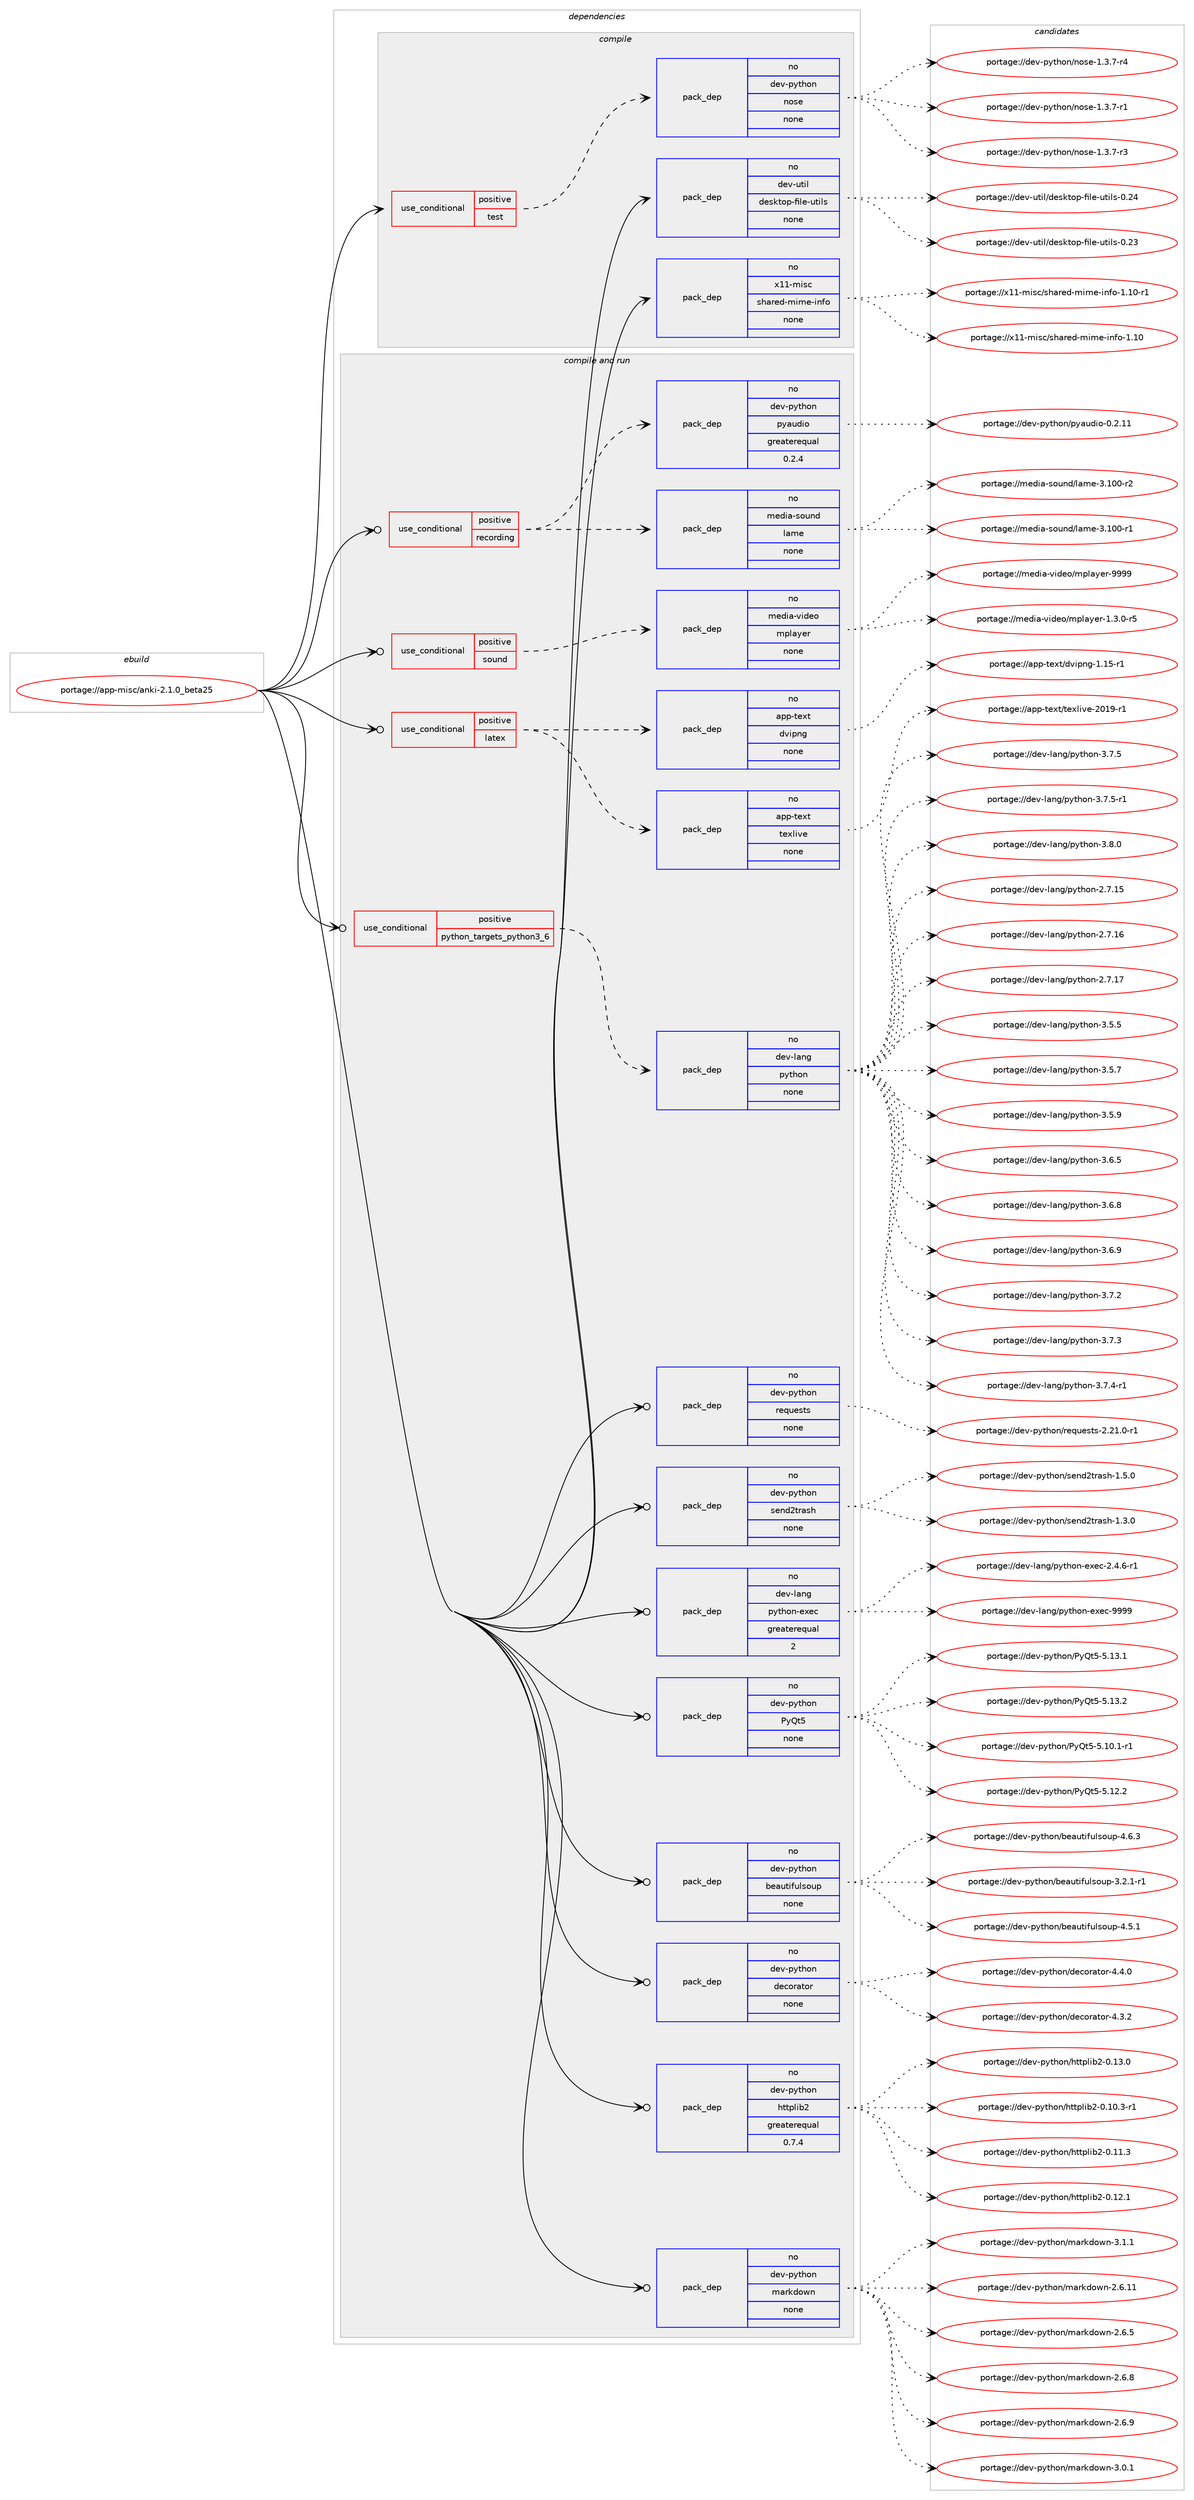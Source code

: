 digraph prolog {

# *************
# Graph options
# *************

newrank=true;
concentrate=true;
compound=true;
graph [rankdir=LR,fontname=Helvetica,fontsize=10,ranksep=1.5];#, ranksep=2.5, nodesep=0.2];
edge  [arrowhead=vee];
node  [fontname=Helvetica,fontsize=10];

# **********
# The ebuild
# **********

subgraph cluster_leftcol {
color=gray;
rank=same;
label=<<i>ebuild</i>>;
id [label="portage://app-misc/anki-2.1.0_beta25", color=red, width=4, href="../app-misc/anki-2.1.0_beta25.svg"];
}

# ****************
# The dependencies
# ****************

subgraph cluster_midcol {
color=gray;
label=<<i>dependencies</i>>;
subgraph cluster_compile {
fillcolor="#eeeeee";
style=filled;
label=<<i>compile</i>>;
subgraph cond8370 {
dependency33260 [label=<<TABLE BORDER="0" CELLBORDER="1" CELLSPACING="0" CELLPADDING="4"><TR><TD ROWSPAN="3" CELLPADDING="10">use_conditional</TD></TR><TR><TD>positive</TD></TR><TR><TD>test</TD></TR></TABLE>>, shape=none, color=red];
subgraph pack24356 {
dependency33261 [label=<<TABLE BORDER="0" CELLBORDER="1" CELLSPACING="0" CELLPADDING="4" WIDTH="220"><TR><TD ROWSPAN="6" CELLPADDING="30">pack_dep</TD></TR><TR><TD WIDTH="110">no</TD></TR><TR><TD>dev-python</TD></TR><TR><TD>nose</TD></TR><TR><TD>none</TD></TR><TR><TD></TD></TR></TABLE>>, shape=none, color=blue];
}
dependency33260:e -> dependency33261:w [weight=20,style="dashed",arrowhead="vee"];
}
id:e -> dependency33260:w [weight=20,style="solid",arrowhead="vee"];
subgraph pack24357 {
dependency33262 [label=<<TABLE BORDER="0" CELLBORDER="1" CELLSPACING="0" CELLPADDING="4" WIDTH="220"><TR><TD ROWSPAN="6" CELLPADDING="30">pack_dep</TD></TR><TR><TD WIDTH="110">no</TD></TR><TR><TD>dev-util</TD></TR><TR><TD>desktop-file-utils</TD></TR><TR><TD>none</TD></TR><TR><TD></TD></TR></TABLE>>, shape=none, color=blue];
}
id:e -> dependency33262:w [weight=20,style="solid",arrowhead="vee"];
subgraph pack24358 {
dependency33263 [label=<<TABLE BORDER="0" CELLBORDER="1" CELLSPACING="0" CELLPADDING="4" WIDTH="220"><TR><TD ROWSPAN="6" CELLPADDING="30">pack_dep</TD></TR><TR><TD WIDTH="110">no</TD></TR><TR><TD>x11-misc</TD></TR><TR><TD>shared-mime-info</TD></TR><TR><TD>none</TD></TR><TR><TD></TD></TR></TABLE>>, shape=none, color=blue];
}
id:e -> dependency33263:w [weight=20,style="solid",arrowhead="vee"];
}
subgraph cluster_compileandrun {
fillcolor="#eeeeee";
style=filled;
label=<<i>compile and run</i>>;
subgraph cond8371 {
dependency33264 [label=<<TABLE BORDER="0" CELLBORDER="1" CELLSPACING="0" CELLPADDING="4"><TR><TD ROWSPAN="3" CELLPADDING="10">use_conditional</TD></TR><TR><TD>positive</TD></TR><TR><TD>latex</TD></TR></TABLE>>, shape=none, color=red];
subgraph pack24359 {
dependency33265 [label=<<TABLE BORDER="0" CELLBORDER="1" CELLSPACING="0" CELLPADDING="4" WIDTH="220"><TR><TD ROWSPAN="6" CELLPADDING="30">pack_dep</TD></TR><TR><TD WIDTH="110">no</TD></TR><TR><TD>app-text</TD></TR><TR><TD>texlive</TD></TR><TR><TD>none</TD></TR><TR><TD></TD></TR></TABLE>>, shape=none, color=blue];
}
dependency33264:e -> dependency33265:w [weight=20,style="dashed",arrowhead="vee"];
subgraph pack24360 {
dependency33266 [label=<<TABLE BORDER="0" CELLBORDER="1" CELLSPACING="0" CELLPADDING="4" WIDTH="220"><TR><TD ROWSPAN="6" CELLPADDING="30">pack_dep</TD></TR><TR><TD WIDTH="110">no</TD></TR><TR><TD>app-text</TD></TR><TR><TD>dvipng</TD></TR><TR><TD>none</TD></TR><TR><TD></TD></TR></TABLE>>, shape=none, color=blue];
}
dependency33264:e -> dependency33266:w [weight=20,style="dashed",arrowhead="vee"];
}
id:e -> dependency33264:w [weight=20,style="solid",arrowhead="odotvee"];
subgraph cond8372 {
dependency33267 [label=<<TABLE BORDER="0" CELLBORDER="1" CELLSPACING="0" CELLPADDING="4"><TR><TD ROWSPAN="3" CELLPADDING="10">use_conditional</TD></TR><TR><TD>positive</TD></TR><TR><TD>python_targets_python3_6</TD></TR></TABLE>>, shape=none, color=red];
subgraph pack24361 {
dependency33268 [label=<<TABLE BORDER="0" CELLBORDER="1" CELLSPACING="0" CELLPADDING="4" WIDTH="220"><TR><TD ROWSPAN="6" CELLPADDING="30">pack_dep</TD></TR><TR><TD WIDTH="110">no</TD></TR><TR><TD>dev-lang</TD></TR><TR><TD>python</TD></TR><TR><TD>none</TD></TR><TR><TD></TD></TR></TABLE>>, shape=none, color=blue];
}
dependency33267:e -> dependency33268:w [weight=20,style="dashed",arrowhead="vee"];
}
id:e -> dependency33267:w [weight=20,style="solid",arrowhead="odotvee"];
subgraph cond8373 {
dependency33269 [label=<<TABLE BORDER="0" CELLBORDER="1" CELLSPACING="0" CELLPADDING="4"><TR><TD ROWSPAN="3" CELLPADDING="10">use_conditional</TD></TR><TR><TD>positive</TD></TR><TR><TD>recording</TD></TR></TABLE>>, shape=none, color=red];
subgraph pack24362 {
dependency33270 [label=<<TABLE BORDER="0" CELLBORDER="1" CELLSPACING="0" CELLPADDING="4" WIDTH="220"><TR><TD ROWSPAN="6" CELLPADDING="30">pack_dep</TD></TR><TR><TD WIDTH="110">no</TD></TR><TR><TD>media-sound</TD></TR><TR><TD>lame</TD></TR><TR><TD>none</TD></TR><TR><TD></TD></TR></TABLE>>, shape=none, color=blue];
}
dependency33269:e -> dependency33270:w [weight=20,style="dashed",arrowhead="vee"];
subgraph pack24363 {
dependency33271 [label=<<TABLE BORDER="0" CELLBORDER="1" CELLSPACING="0" CELLPADDING="4" WIDTH="220"><TR><TD ROWSPAN="6" CELLPADDING="30">pack_dep</TD></TR><TR><TD WIDTH="110">no</TD></TR><TR><TD>dev-python</TD></TR><TR><TD>pyaudio</TD></TR><TR><TD>greaterequal</TD></TR><TR><TD>0.2.4</TD></TR></TABLE>>, shape=none, color=blue];
}
dependency33269:e -> dependency33271:w [weight=20,style="dashed",arrowhead="vee"];
}
id:e -> dependency33269:w [weight=20,style="solid",arrowhead="odotvee"];
subgraph cond8374 {
dependency33272 [label=<<TABLE BORDER="0" CELLBORDER="1" CELLSPACING="0" CELLPADDING="4"><TR><TD ROWSPAN="3" CELLPADDING="10">use_conditional</TD></TR><TR><TD>positive</TD></TR><TR><TD>sound</TD></TR></TABLE>>, shape=none, color=red];
subgraph pack24364 {
dependency33273 [label=<<TABLE BORDER="0" CELLBORDER="1" CELLSPACING="0" CELLPADDING="4" WIDTH="220"><TR><TD ROWSPAN="6" CELLPADDING="30">pack_dep</TD></TR><TR><TD WIDTH="110">no</TD></TR><TR><TD>media-video</TD></TR><TR><TD>mplayer</TD></TR><TR><TD>none</TD></TR><TR><TD></TD></TR></TABLE>>, shape=none, color=blue];
}
dependency33272:e -> dependency33273:w [weight=20,style="dashed",arrowhead="vee"];
}
id:e -> dependency33272:w [weight=20,style="solid",arrowhead="odotvee"];
subgraph pack24365 {
dependency33274 [label=<<TABLE BORDER="0" CELLBORDER="1" CELLSPACING="0" CELLPADDING="4" WIDTH="220"><TR><TD ROWSPAN="6" CELLPADDING="30">pack_dep</TD></TR><TR><TD WIDTH="110">no</TD></TR><TR><TD>dev-lang</TD></TR><TR><TD>python-exec</TD></TR><TR><TD>greaterequal</TD></TR><TR><TD>2</TD></TR></TABLE>>, shape=none, color=blue];
}
id:e -> dependency33274:w [weight=20,style="solid",arrowhead="odotvee"];
subgraph pack24366 {
dependency33275 [label=<<TABLE BORDER="0" CELLBORDER="1" CELLSPACING="0" CELLPADDING="4" WIDTH="220"><TR><TD ROWSPAN="6" CELLPADDING="30">pack_dep</TD></TR><TR><TD WIDTH="110">no</TD></TR><TR><TD>dev-python</TD></TR><TR><TD>PyQt5</TD></TR><TR><TD>none</TD></TR><TR><TD></TD></TR></TABLE>>, shape=none, color=blue];
}
id:e -> dependency33275:w [weight=20,style="solid",arrowhead="odotvee"];
subgraph pack24367 {
dependency33276 [label=<<TABLE BORDER="0" CELLBORDER="1" CELLSPACING="0" CELLPADDING="4" WIDTH="220"><TR><TD ROWSPAN="6" CELLPADDING="30">pack_dep</TD></TR><TR><TD WIDTH="110">no</TD></TR><TR><TD>dev-python</TD></TR><TR><TD>beautifulsoup</TD></TR><TR><TD>none</TD></TR><TR><TD></TD></TR></TABLE>>, shape=none, color=blue];
}
id:e -> dependency33276:w [weight=20,style="solid",arrowhead="odotvee"];
subgraph pack24368 {
dependency33277 [label=<<TABLE BORDER="0" CELLBORDER="1" CELLSPACING="0" CELLPADDING="4" WIDTH="220"><TR><TD ROWSPAN="6" CELLPADDING="30">pack_dep</TD></TR><TR><TD WIDTH="110">no</TD></TR><TR><TD>dev-python</TD></TR><TR><TD>decorator</TD></TR><TR><TD>none</TD></TR><TR><TD></TD></TR></TABLE>>, shape=none, color=blue];
}
id:e -> dependency33277:w [weight=20,style="solid",arrowhead="odotvee"];
subgraph pack24369 {
dependency33278 [label=<<TABLE BORDER="0" CELLBORDER="1" CELLSPACING="0" CELLPADDING="4" WIDTH="220"><TR><TD ROWSPAN="6" CELLPADDING="30">pack_dep</TD></TR><TR><TD WIDTH="110">no</TD></TR><TR><TD>dev-python</TD></TR><TR><TD>httplib2</TD></TR><TR><TD>greaterequal</TD></TR><TR><TD>0.7.4</TD></TR></TABLE>>, shape=none, color=blue];
}
id:e -> dependency33278:w [weight=20,style="solid",arrowhead="odotvee"];
subgraph pack24370 {
dependency33279 [label=<<TABLE BORDER="0" CELLBORDER="1" CELLSPACING="0" CELLPADDING="4" WIDTH="220"><TR><TD ROWSPAN="6" CELLPADDING="30">pack_dep</TD></TR><TR><TD WIDTH="110">no</TD></TR><TR><TD>dev-python</TD></TR><TR><TD>markdown</TD></TR><TR><TD>none</TD></TR><TR><TD></TD></TR></TABLE>>, shape=none, color=blue];
}
id:e -> dependency33279:w [weight=20,style="solid",arrowhead="odotvee"];
subgraph pack24371 {
dependency33280 [label=<<TABLE BORDER="0" CELLBORDER="1" CELLSPACING="0" CELLPADDING="4" WIDTH="220"><TR><TD ROWSPAN="6" CELLPADDING="30">pack_dep</TD></TR><TR><TD WIDTH="110">no</TD></TR><TR><TD>dev-python</TD></TR><TR><TD>requests</TD></TR><TR><TD>none</TD></TR><TR><TD></TD></TR></TABLE>>, shape=none, color=blue];
}
id:e -> dependency33280:w [weight=20,style="solid",arrowhead="odotvee"];
subgraph pack24372 {
dependency33281 [label=<<TABLE BORDER="0" CELLBORDER="1" CELLSPACING="0" CELLPADDING="4" WIDTH="220"><TR><TD ROWSPAN="6" CELLPADDING="30">pack_dep</TD></TR><TR><TD WIDTH="110">no</TD></TR><TR><TD>dev-python</TD></TR><TR><TD>send2trash</TD></TR><TR><TD>none</TD></TR><TR><TD></TD></TR></TABLE>>, shape=none, color=blue];
}
id:e -> dependency33281:w [weight=20,style="solid",arrowhead="odotvee"];
}
subgraph cluster_run {
fillcolor="#eeeeee";
style=filled;
label=<<i>run</i>>;
}
}

# **************
# The candidates
# **************

subgraph cluster_choices {
rank=same;
color=gray;
label=<<i>candidates</i>>;

subgraph choice24356 {
color=black;
nodesep=1;
choiceportage10010111845112121116104111110471101111151014549465146554511449 [label="portage://dev-python/nose-1.3.7-r1", color=red, width=4,href="../dev-python/nose-1.3.7-r1.svg"];
choiceportage10010111845112121116104111110471101111151014549465146554511451 [label="portage://dev-python/nose-1.3.7-r3", color=red, width=4,href="../dev-python/nose-1.3.7-r3.svg"];
choiceportage10010111845112121116104111110471101111151014549465146554511452 [label="portage://dev-python/nose-1.3.7-r4", color=red, width=4,href="../dev-python/nose-1.3.7-r4.svg"];
dependency33261:e -> choiceportage10010111845112121116104111110471101111151014549465146554511449:w [style=dotted,weight="100"];
dependency33261:e -> choiceportage10010111845112121116104111110471101111151014549465146554511451:w [style=dotted,weight="100"];
dependency33261:e -> choiceportage10010111845112121116104111110471101111151014549465146554511452:w [style=dotted,weight="100"];
}
subgraph choice24357 {
color=black;
nodesep=1;
choiceportage100101118451171161051084710010111510711611111245102105108101451171161051081154548465051 [label="portage://dev-util/desktop-file-utils-0.23", color=red, width=4,href="../dev-util/desktop-file-utils-0.23.svg"];
choiceportage100101118451171161051084710010111510711611111245102105108101451171161051081154548465052 [label="portage://dev-util/desktop-file-utils-0.24", color=red, width=4,href="../dev-util/desktop-file-utils-0.24.svg"];
dependency33262:e -> choiceportage100101118451171161051084710010111510711611111245102105108101451171161051081154548465051:w [style=dotted,weight="100"];
dependency33262:e -> choiceportage100101118451171161051084710010111510711611111245102105108101451171161051081154548465052:w [style=dotted,weight="100"];
}
subgraph choice24358 {
color=black;
nodesep=1;
choiceportage12049494510910511599471151049711410110045109105109101451051101021114549464948 [label="portage://x11-misc/shared-mime-info-1.10", color=red, width=4,href="../x11-misc/shared-mime-info-1.10.svg"];
choiceportage120494945109105115994711510497114101100451091051091014510511010211145494649484511449 [label="portage://x11-misc/shared-mime-info-1.10-r1", color=red, width=4,href="../x11-misc/shared-mime-info-1.10-r1.svg"];
dependency33263:e -> choiceportage12049494510910511599471151049711410110045109105109101451051101021114549464948:w [style=dotted,weight="100"];
dependency33263:e -> choiceportage120494945109105115994711510497114101100451091051091014510511010211145494649484511449:w [style=dotted,weight="100"];
}
subgraph choice24359 {
color=black;
nodesep=1;
choiceportage97112112451161011201164711610112010810511810145504849574511449 [label="portage://app-text/texlive-2019-r1", color=red, width=4,href="../app-text/texlive-2019-r1.svg"];
dependency33265:e -> choiceportage97112112451161011201164711610112010810511810145504849574511449:w [style=dotted,weight="100"];
}
subgraph choice24360 {
color=black;
nodesep=1;
choiceportage97112112451161011201164710011810511211010345494649534511449 [label="portage://app-text/dvipng-1.15-r1", color=red, width=4,href="../app-text/dvipng-1.15-r1.svg"];
dependency33266:e -> choiceportage97112112451161011201164710011810511211010345494649534511449:w [style=dotted,weight="100"];
}
subgraph choice24361 {
color=black;
nodesep=1;
choiceportage10010111845108971101034711212111610411111045504655464953 [label="portage://dev-lang/python-2.7.15", color=red, width=4,href="../dev-lang/python-2.7.15.svg"];
choiceportage10010111845108971101034711212111610411111045504655464954 [label="portage://dev-lang/python-2.7.16", color=red, width=4,href="../dev-lang/python-2.7.16.svg"];
choiceportage10010111845108971101034711212111610411111045504655464955 [label="portage://dev-lang/python-2.7.17", color=red, width=4,href="../dev-lang/python-2.7.17.svg"];
choiceportage100101118451089711010347112121116104111110455146534653 [label="portage://dev-lang/python-3.5.5", color=red, width=4,href="../dev-lang/python-3.5.5.svg"];
choiceportage100101118451089711010347112121116104111110455146534655 [label="portage://dev-lang/python-3.5.7", color=red, width=4,href="../dev-lang/python-3.5.7.svg"];
choiceportage100101118451089711010347112121116104111110455146534657 [label="portage://dev-lang/python-3.5.9", color=red, width=4,href="../dev-lang/python-3.5.9.svg"];
choiceportage100101118451089711010347112121116104111110455146544653 [label="portage://dev-lang/python-3.6.5", color=red, width=4,href="../dev-lang/python-3.6.5.svg"];
choiceportage100101118451089711010347112121116104111110455146544656 [label="portage://dev-lang/python-3.6.8", color=red, width=4,href="../dev-lang/python-3.6.8.svg"];
choiceportage100101118451089711010347112121116104111110455146544657 [label="portage://dev-lang/python-3.6.9", color=red, width=4,href="../dev-lang/python-3.6.9.svg"];
choiceportage100101118451089711010347112121116104111110455146554650 [label="portage://dev-lang/python-3.7.2", color=red, width=4,href="../dev-lang/python-3.7.2.svg"];
choiceportage100101118451089711010347112121116104111110455146554651 [label="portage://dev-lang/python-3.7.3", color=red, width=4,href="../dev-lang/python-3.7.3.svg"];
choiceportage1001011184510897110103471121211161041111104551465546524511449 [label="portage://dev-lang/python-3.7.4-r1", color=red, width=4,href="../dev-lang/python-3.7.4-r1.svg"];
choiceportage100101118451089711010347112121116104111110455146554653 [label="portage://dev-lang/python-3.7.5", color=red, width=4,href="../dev-lang/python-3.7.5.svg"];
choiceportage1001011184510897110103471121211161041111104551465546534511449 [label="portage://dev-lang/python-3.7.5-r1", color=red, width=4,href="../dev-lang/python-3.7.5-r1.svg"];
choiceportage100101118451089711010347112121116104111110455146564648 [label="portage://dev-lang/python-3.8.0", color=red, width=4,href="../dev-lang/python-3.8.0.svg"];
dependency33268:e -> choiceportage10010111845108971101034711212111610411111045504655464953:w [style=dotted,weight="100"];
dependency33268:e -> choiceportage10010111845108971101034711212111610411111045504655464954:w [style=dotted,weight="100"];
dependency33268:e -> choiceportage10010111845108971101034711212111610411111045504655464955:w [style=dotted,weight="100"];
dependency33268:e -> choiceportage100101118451089711010347112121116104111110455146534653:w [style=dotted,weight="100"];
dependency33268:e -> choiceportage100101118451089711010347112121116104111110455146534655:w [style=dotted,weight="100"];
dependency33268:e -> choiceportage100101118451089711010347112121116104111110455146534657:w [style=dotted,weight="100"];
dependency33268:e -> choiceportage100101118451089711010347112121116104111110455146544653:w [style=dotted,weight="100"];
dependency33268:e -> choiceportage100101118451089711010347112121116104111110455146544656:w [style=dotted,weight="100"];
dependency33268:e -> choiceportage100101118451089711010347112121116104111110455146544657:w [style=dotted,weight="100"];
dependency33268:e -> choiceportage100101118451089711010347112121116104111110455146554650:w [style=dotted,weight="100"];
dependency33268:e -> choiceportage100101118451089711010347112121116104111110455146554651:w [style=dotted,weight="100"];
dependency33268:e -> choiceportage1001011184510897110103471121211161041111104551465546524511449:w [style=dotted,weight="100"];
dependency33268:e -> choiceportage100101118451089711010347112121116104111110455146554653:w [style=dotted,weight="100"];
dependency33268:e -> choiceportage1001011184510897110103471121211161041111104551465546534511449:w [style=dotted,weight="100"];
dependency33268:e -> choiceportage100101118451089711010347112121116104111110455146564648:w [style=dotted,weight="100"];
}
subgraph choice24362 {
color=black;
nodesep=1;
choiceportage109101100105974511511111711010047108971091014551464948484511449 [label="portage://media-sound/lame-3.100-r1", color=red, width=4,href="../media-sound/lame-3.100-r1.svg"];
choiceportage109101100105974511511111711010047108971091014551464948484511450 [label="portage://media-sound/lame-3.100-r2", color=red, width=4,href="../media-sound/lame-3.100-r2.svg"];
dependency33270:e -> choiceportage109101100105974511511111711010047108971091014551464948484511449:w [style=dotted,weight="100"];
dependency33270:e -> choiceportage109101100105974511511111711010047108971091014551464948484511450:w [style=dotted,weight="100"];
}
subgraph choice24363 {
color=black;
nodesep=1;
choiceportage10010111845112121116104111110471121219711710010511145484650464949 [label="portage://dev-python/pyaudio-0.2.11", color=red, width=4,href="../dev-python/pyaudio-0.2.11.svg"];
dependency33271:e -> choiceportage10010111845112121116104111110471121219711710010511145484650464949:w [style=dotted,weight="100"];
}
subgraph choice24364 {
color=black;
nodesep=1;
choiceportage109101100105974511810510010111147109112108971211011144549465146484511453 [label="portage://media-video/mplayer-1.3.0-r5", color=red, width=4,href="../media-video/mplayer-1.3.0-r5.svg"];
choiceportage109101100105974511810510010111147109112108971211011144557575757 [label="portage://media-video/mplayer-9999", color=red, width=4,href="../media-video/mplayer-9999.svg"];
dependency33273:e -> choiceportage109101100105974511810510010111147109112108971211011144549465146484511453:w [style=dotted,weight="100"];
dependency33273:e -> choiceportage109101100105974511810510010111147109112108971211011144557575757:w [style=dotted,weight="100"];
}
subgraph choice24365 {
color=black;
nodesep=1;
choiceportage10010111845108971101034711212111610411111045101120101994550465246544511449 [label="portage://dev-lang/python-exec-2.4.6-r1", color=red, width=4,href="../dev-lang/python-exec-2.4.6-r1.svg"];
choiceportage10010111845108971101034711212111610411111045101120101994557575757 [label="portage://dev-lang/python-exec-9999", color=red, width=4,href="../dev-lang/python-exec-9999.svg"];
dependency33274:e -> choiceportage10010111845108971101034711212111610411111045101120101994550465246544511449:w [style=dotted,weight="100"];
dependency33274:e -> choiceportage10010111845108971101034711212111610411111045101120101994557575757:w [style=dotted,weight="100"];
}
subgraph choice24366 {
color=black;
nodesep=1;
choiceportage1001011184511212111610411111047801218111653455346494846494511449 [label="portage://dev-python/PyQt5-5.10.1-r1", color=red, width=4,href="../dev-python/PyQt5-5.10.1-r1.svg"];
choiceportage100101118451121211161041111104780121811165345534649504650 [label="portage://dev-python/PyQt5-5.12.2", color=red, width=4,href="../dev-python/PyQt5-5.12.2.svg"];
choiceportage100101118451121211161041111104780121811165345534649514649 [label="portage://dev-python/PyQt5-5.13.1", color=red, width=4,href="../dev-python/PyQt5-5.13.1.svg"];
choiceportage100101118451121211161041111104780121811165345534649514650 [label="portage://dev-python/PyQt5-5.13.2", color=red, width=4,href="../dev-python/PyQt5-5.13.2.svg"];
dependency33275:e -> choiceportage1001011184511212111610411111047801218111653455346494846494511449:w [style=dotted,weight="100"];
dependency33275:e -> choiceportage100101118451121211161041111104780121811165345534649504650:w [style=dotted,weight="100"];
dependency33275:e -> choiceportage100101118451121211161041111104780121811165345534649514649:w [style=dotted,weight="100"];
dependency33275:e -> choiceportage100101118451121211161041111104780121811165345534649514650:w [style=dotted,weight="100"];
}
subgraph choice24367 {
color=black;
nodesep=1;
choiceportage100101118451121211161041111104798101971171161051021171081151111171124551465046494511449 [label="portage://dev-python/beautifulsoup-3.2.1-r1", color=red, width=4,href="../dev-python/beautifulsoup-3.2.1-r1.svg"];
choiceportage10010111845112121116104111110479810197117116105102117108115111117112455246534649 [label="portage://dev-python/beautifulsoup-4.5.1", color=red, width=4,href="../dev-python/beautifulsoup-4.5.1.svg"];
choiceportage10010111845112121116104111110479810197117116105102117108115111117112455246544651 [label="portage://dev-python/beautifulsoup-4.6.3", color=red, width=4,href="../dev-python/beautifulsoup-4.6.3.svg"];
dependency33276:e -> choiceportage100101118451121211161041111104798101971171161051021171081151111171124551465046494511449:w [style=dotted,weight="100"];
dependency33276:e -> choiceportage10010111845112121116104111110479810197117116105102117108115111117112455246534649:w [style=dotted,weight="100"];
dependency33276:e -> choiceportage10010111845112121116104111110479810197117116105102117108115111117112455246544651:w [style=dotted,weight="100"];
}
subgraph choice24368 {
color=black;
nodesep=1;
choiceportage10010111845112121116104111110471001019911111497116111114455246514650 [label="portage://dev-python/decorator-4.3.2", color=red, width=4,href="../dev-python/decorator-4.3.2.svg"];
choiceportage10010111845112121116104111110471001019911111497116111114455246524648 [label="portage://dev-python/decorator-4.4.0", color=red, width=4,href="../dev-python/decorator-4.4.0.svg"];
dependency33277:e -> choiceportage10010111845112121116104111110471001019911111497116111114455246514650:w [style=dotted,weight="100"];
dependency33277:e -> choiceportage10010111845112121116104111110471001019911111497116111114455246524648:w [style=dotted,weight="100"];
}
subgraph choice24369 {
color=black;
nodesep=1;
choiceportage10010111845112121116104111110471041161161121081059850454846494846514511449 [label="portage://dev-python/httplib2-0.10.3-r1", color=red, width=4,href="../dev-python/httplib2-0.10.3-r1.svg"];
choiceportage1001011184511212111610411111047104116116112108105985045484649494651 [label="portage://dev-python/httplib2-0.11.3", color=red, width=4,href="../dev-python/httplib2-0.11.3.svg"];
choiceportage1001011184511212111610411111047104116116112108105985045484649504649 [label="portage://dev-python/httplib2-0.12.1", color=red, width=4,href="../dev-python/httplib2-0.12.1.svg"];
choiceportage1001011184511212111610411111047104116116112108105985045484649514648 [label="portage://dev-python/httplib2-0.13.0", color=red, width=4,href="../dev-python/httplib2-0.13.0.svg"];
dependency33278:e -> choiceportage10010111845112121116104111110471041161161121081059850454846494846514511449:w [style=dotted,weight="100"];
dependency33278:e -> choiceportage1001011184511212111610411111047104116116112108105985045484649494651:w [style=dotted,weight="100"];
dependency33278:e -> choiceportage1001011184511212111610411111047104116116112108105985045484649504649:w [style=dotted,weight="100"];
dependency33278:e -> choiceportage1001011184511212111610411111047104116116112108105985045484649514648:w [style=dotted,weight="100"];
}
subgraph choice24370 {
color=black;
nodesep=1;
choiceportage10010111845112121116104111110471099711410710011111911045504654464949 [label="portage://dev-python/markdown-2.6.11", color=red, width=4,href="../dev-python/markdown-2.6.11.svg"];
choiceportage100101118451121211161041111104710997114107100111119110455046544653 [label="portage://dev-python/markdown-2.6.5", color=red, width=4,href="../dev-python/markdown-2.6.5.svg"];
choiceportage100101118451121211161041111104710997114107100111119110455046544656 [label="portage://dev-python/markdown-2.6.8", color=red, width=4,href="../dev-python/markdown-2.6.8.svg"];
choiceportage100101118451121211161041111104710997114107100111119110455046544657 [label="portage://dev-python/markdown-2.6.9", color=red, width=4,href="../dev-python/markdown-2.6.9.svg"];
choiceportage100101118451121211161041111104710997114107100111119110455146484649 [label="portage://dev-python/markdown-3.0.1", color=red, width=4,href="../dev-python/markdown-3.0.1.svg"];
choiceportage100101118451121211161041111104710997114107100111119110455146494649 [label="portage://dev-python/markdown-3.1.1", color=red, width=4,href="../dev-python/markdown-3.1.1.svg"];
dependency33279:e -> choiceportage10010111845112121116104111110471099711410710011111911045504654464949:w [style=dotted,weight="100"];
dependency33279:e -> choiceportage100101118451121211161041111104710997114107100111119110455046544653:w [style=dotted,weight="100"];
dependency33279:e -> choiceportage100101118451121211161041111104710997114107100111119110455046544656:w [style=dotted,weight="100"];
dependency33279:e -> choiceportage100101118451121211161041111104710997114107100111119110455046544657:w [style=dotted,weight="100"];
dependency33279:e -> choiceportage100101118451121211161041111104710997114107100111119110455146484649:w [style=dotted,weight="100"];
dependency33279:e -> choiceportage100101118451121211161041111104710997114107100111119110455146494649:w [style=dotted,weight="100"];
}
subgraph choice24371 {
color=black;
nodesep=1;
choiceportage1001011184511212111610411111047114101113117101115116115455046504946484511449 [label="portage://dev-python/requests-2.21.0-r1", color=red, width=4,href="../dev-python/requests-2.21.0-r1.svg"];
dependency33280:e -> choiceportage1001011184511212111610411111047114101113117101115116115455046504946484511449:w [style=dotted,weight="100"];
}
subgraph choice24372 {
color=black;
nodesep=1;
choiceportage10010111845112121116104111110471151011101005011611497115104454946514648 [label="portage://dev-python/send2trash-1.3.0", color=red, width=4,href="../dev-python/send2trash-1.3.0.svg"];
choiceportage10010111845112121116104111110471151011101005011611497115104454946534648 [label="portage://dev-python/send2trash-1.5.0", color=red, width=4,href="../dev-python/send2trash-1.5.0.svg"];
dependency33281:e -> choiceportage10010111845112121116104111110471151011101005011611497115104454946514648:w [style=dotted,weight="100"];
dependency33281:e -> choiceportage10010111845112121116104111110471151011101005011611497115104454946534648:w [style=dotted,weight="100"];
}
}

}
